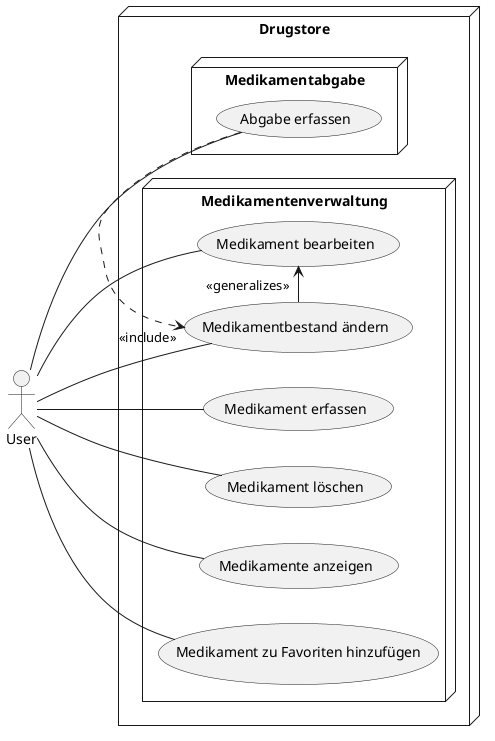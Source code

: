﻿@startuml usecase-overview
left to right direction
node Drugstore {

    node Medikamentenverwaltung {
        usecase "Medikament erfassen" as UC21
        usecase "Medikament bearbeiten" as UC22
        usecase "Medikament löschen" as UC23
        usecase "Medikamente anzeigen" as UC24
        usecase "Medikamentbestand ändern" as UC25
        usecase "Medikament zu Favoriten hinzufügen" as UC26
    }

    node Medikamentabgabe {
        usecase "Abgabe erfassen" as UC31
    }
}

:User: -- UC21
:User: -- UC22
:User: -- UC23
:User: -- UC24
:User: -- UC25
:User: -- UC26

:User: --- UC31


UC22 <- "<<generalizes>>" UC25

UC31 .> "<<include>>" UC25


@enduml
